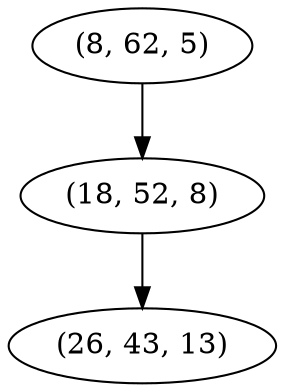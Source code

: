 digraph tree {
    "(8, 62, 5)";
    "(18, 52, 8)";
    "(26, 43, 13)";
    "(8, 62, 5)" -> "(18, 52, 8)";
    "(18, 52, 8)" -> "(26, 43, 13)";
}
